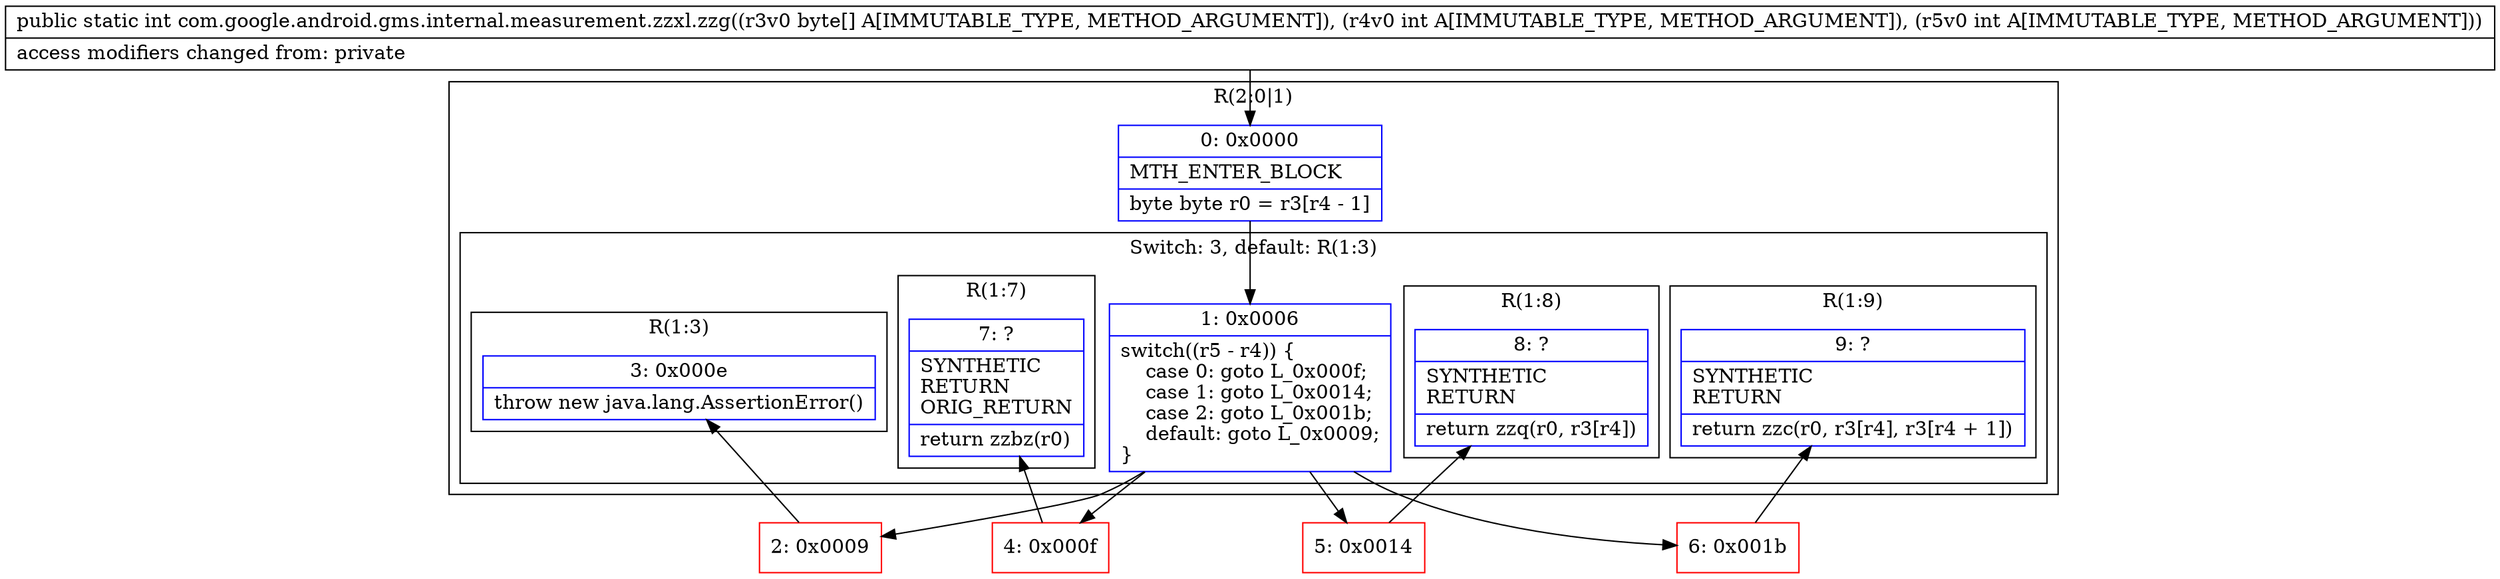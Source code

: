 digraph "CFG forcom.google.android.gms.internal.measurement.zzxl.zzg([BII)I" {
subgraph cluster_Region_1242461483 {
label = "R(2:0|1)";
node [shape=record,color=blue];
Node_0 [shape=record,label="{0\:\ 0x0000|MTH_ENTER_BLOCK\l|byte byte r0 = r3[r4 \- 1]\l}"];
subgraph cluster_SwitchRegion_421189622 {
label = "Switch: 3, default: R(1:3)";
node [shape=record,color=blue];
Node_1 [shape=record,label="{1\:\ 0x0006|switch((r5 \- r4)) \{\l    case 0: goto L_0x000f;\l    case 1: goto L_0x0014;\l    case 2: goto L_0x001b;\l    default: goto L_0x0009;\l\}\l}"];
subgraph cluster_Region_388168790 {
label = "R(1:7)";
node [shape=record,color=blue];
Node_7 [shape=record,label="{7\:\ ?|SYNTHETIC\lRETURN\lORIG_RETURN\l|return zzbz(r0)\l}"];
}
subgraph cluster_Region_1334060330 {
label = "R(1:8)";
node [shape=record,color=blue];
Node_8 [shape=record,label="{8\:\ ?|SYNTHETIC\lRETURN\l|return zzq(r0, r3[r4])\l}"];
}
subgraph cluster_Region_1473254316 {
label = "R(1:9)";
node [shape=record,color=blue];
Node_9 [shape=record,label="{9\:\ ?|SYNTHETIC\lRETURN\l|return zzc(r0, r3[r4], r3[r4 + 1])\l}"];
}
subgraph cluster_Region_597876763 {
label = "R(1:3)";
node [shape=record,color=blue];
Node_3 [shape=record,label="{3\:\ 0x000e|throw new java.lang.AssertionError()\l}"];
}
}
}
Node_2 [shape=record,color=red,label="{2\:\ 0x0009}"];
Node_4 [shape=record,color=red,label="{4\:\ 0x000f}"];
Node_5 [shape=record,color=red,label="{5\:\ 0x0014}"];
Node_6 [shape=record,color=red,label="{6\:\ 0x001b}"];
MethodNode[shape=record,label="{public static int com.google.android.gms.internal.measurement.zzxl.zzg((r3v0 byte[] A[IMMUTABLE_TYPE, METHOD_ARGUMENT]), (r4v0 int A[IMMUTABLE_TYPE, METHOD_ARGUMENT]), (r5v0 int A[IMMUTABLE_TYPE, METHOD_ARGUMENT]))  | access modifiers changed from: private\l}"];
MethodNode -> Node_0;
Node_0 -> Node_1;
Node_1 -> Node_2;
Node_1 -> Node_4;
Node_1 -> Node_5;
Node_1 -> Node_6;
Node_2 -> Node_3;
Node_4 -> Node_7;
Node_5 -> Node_8;
Node_6 -> Node_9;
}

